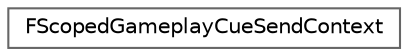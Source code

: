 digraph "Graphical Class Hierarchy"
{
 // INTERACTIVE_SVG=YES
 // LATEX_PDF_SIZE
  bgcolor="transparent";
  edge [fontname=Helvetica,fontsize=10,labelfontname=Helvetica,labelfontsize=10];
  node [fontname=Helvetica,fontsize=10,shape=box,height=0.2,width=0.4];
  rankdir="LR";
  Node0 [id="Node000000",label="FScopedGameplayCueSendContext",height=0.2,width=0.4,color="grey40", fillcolor="white", style="filled",URL="$de/d42/structFScopedGameplayCueSendContext.html",tooltip="FScopedGameplayCueSendContext Add this around code that sends multiple gameplay cues to allow groupin..."];
}
